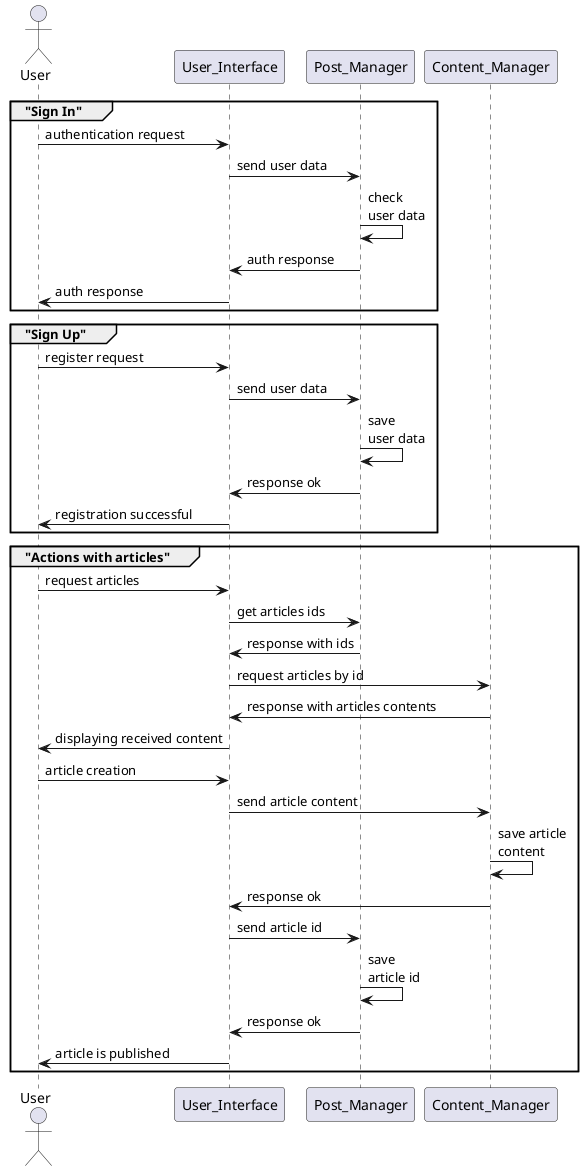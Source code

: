 @startuml

actor User

group "Sign In"
    User -> User_Interface : authentication request
    User_Interface -> Post_Manager : send user data
    Post_Manager -> Post_Manager : check\nuser data
    Post_Manager -> User_Interface : auth response
    User_Interface -> User : auth response
end group

group "Sign Up"
    User -> User_Interface : register request
    User_Interface -> Post_Manager : send user data
    Post_Manager -> Post_Manager : save\nuser data
    Post_Manager -> User_Interface : response ok
    User_Interface -> User : registration successful
end group

group "Actions with articles"
    User -> User_Interface : request articles
    User_Interface -> Post_Manager : get articles ids
    Post_Manager -> User_Interface : response with ids
    User_Interface -> Content_Manager : request articles by id
    Content_Manager -> User_Interface : response with articles contents
    User_Interface -> User : displaying received content

    User -> User_Interface : article creation
    User_Interface -> Content_Manager : send article content
    Content_Manager -> Content_Manager : save article\ncontent
    Content_Manager -> User_Interface : response ok
    User_Interface -> Post_Manager : send article id
    Post_Manager -> Post_Manager : save\narticle id
    Post_Manager -> User_Interface : response ok
    User_Interface -> User : article is published
end group

@enduml